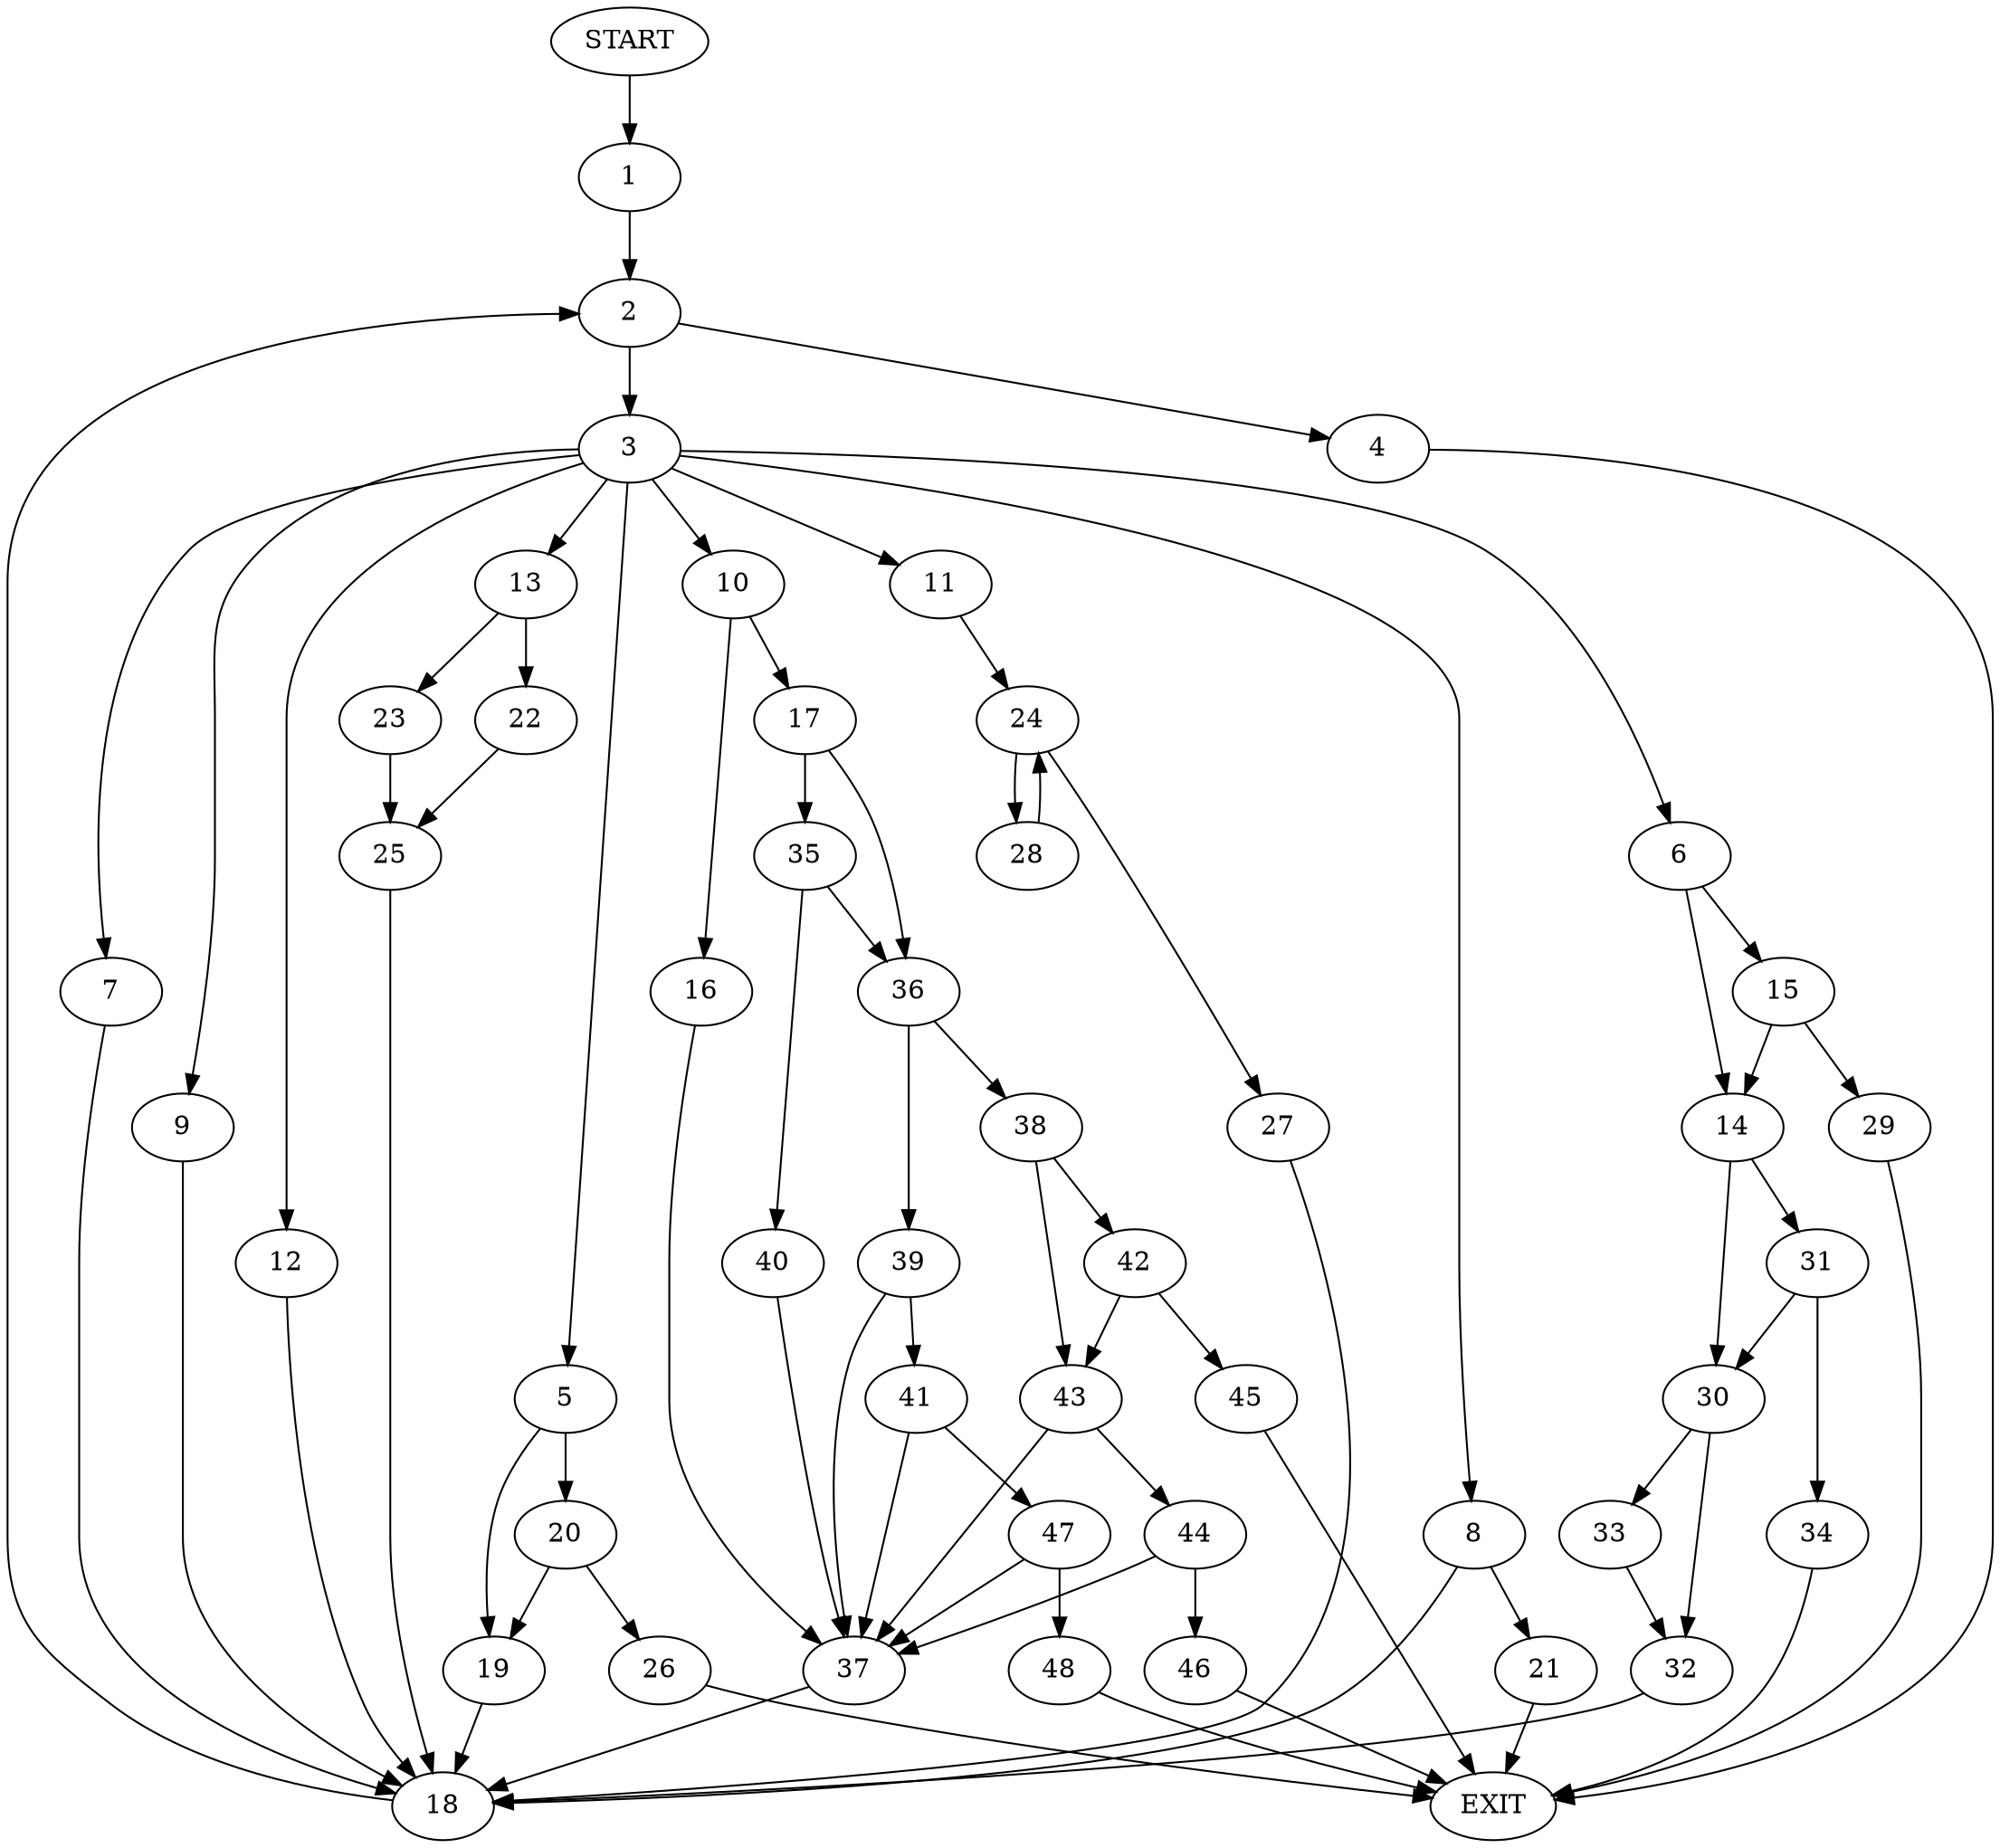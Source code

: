 digraph {
0 [label="START"]
49 [label="EXIT"]
0 -> 1
1 -> 2
2 -> 3
2 -> 4
4 -> 49
3 -> 5
3 -> 6
3 -> 7
3 -> 8
3 -> 9
3 -> 10
3 -> 11
3 -> 12
3 -> 13
6 -> 14
6 -> 15
10 -> 16
10 -> 17
7 -> 18
12 -> 18
9 -> 18
5 -> 19
5 -> 20
8 -> 21
8 -> 18
13 -> 22
13 -> 23
11 -> 24
18 -> 2
23 -> 25
22 -> 25
25 -> 18
20 -> 19
20 -> 26
19 -> 18
26 -> 49
24 -> 27
24 -> 28
28 -> 24
27 -> 18
15 -> 14
15 -> 29
14 -> 30
14 -> 31
29 -> 49
30 -> 32
30 -> 33
31 -> 34
31 -> 30
34 -> 49
32 -> 18
33 -> 32
17 -> 35
17 -> 36
16 -> 37
37 -> 18
36 -> 38
36 -> 39
35 -> 40
35 -> 36
40 -> 37
39 -> 37
39 -> 41
38 -> 42
38 -> 43
43 -> 44
43 -> 37
42 -> 45
42 -> 43
45 -> 49
44 -> 37
44 -> 46
46 -> 49
41 -> 37
41 -> 47
47 -> 37
47 -> 48
48 -> 49
21 -> 49
}
